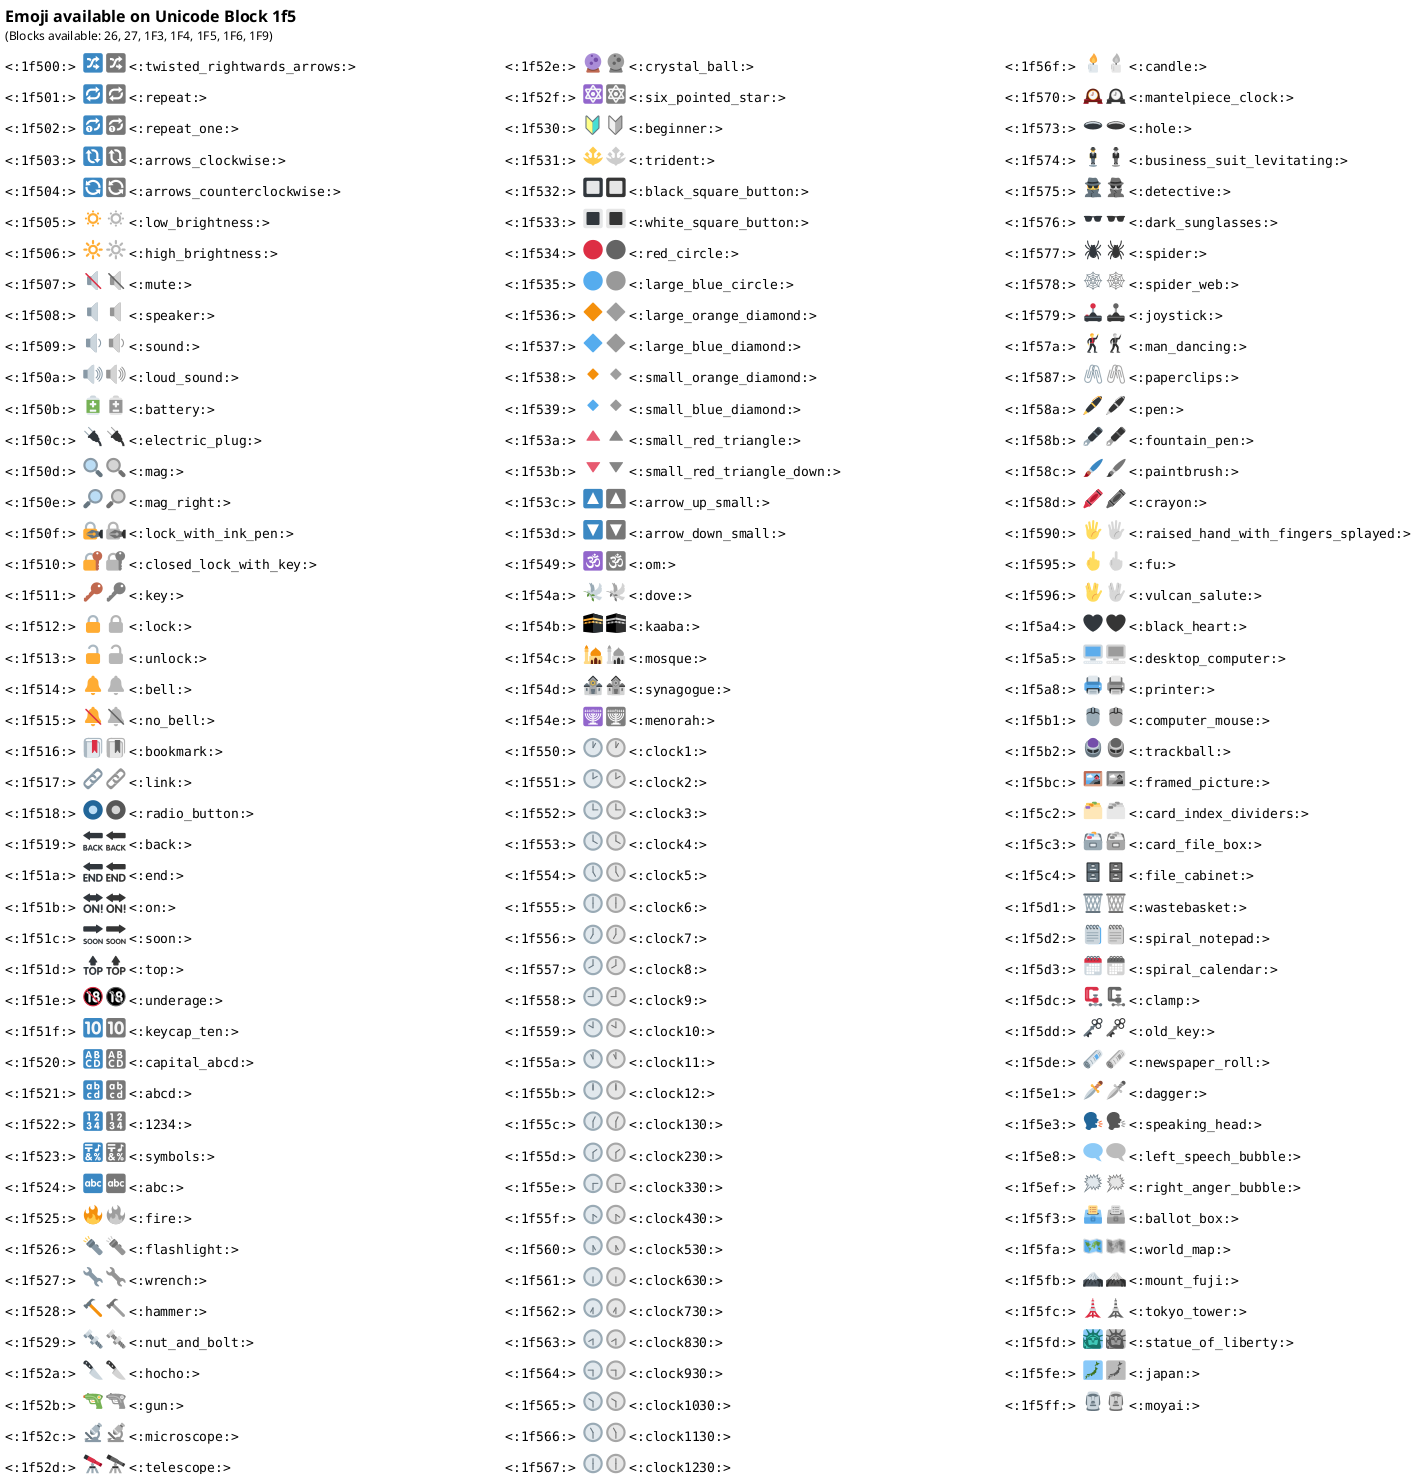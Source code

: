 {
  "sha1": "l5qa7esoshe6xrxi7oezx2eeu3or2il",
  "insertion": {
    "when": "2024-06-03T18:59:33.765Z",
    "user": "plantuml@gmail.com"
  }
}
@startuml
emoji 1f5
@enduml
